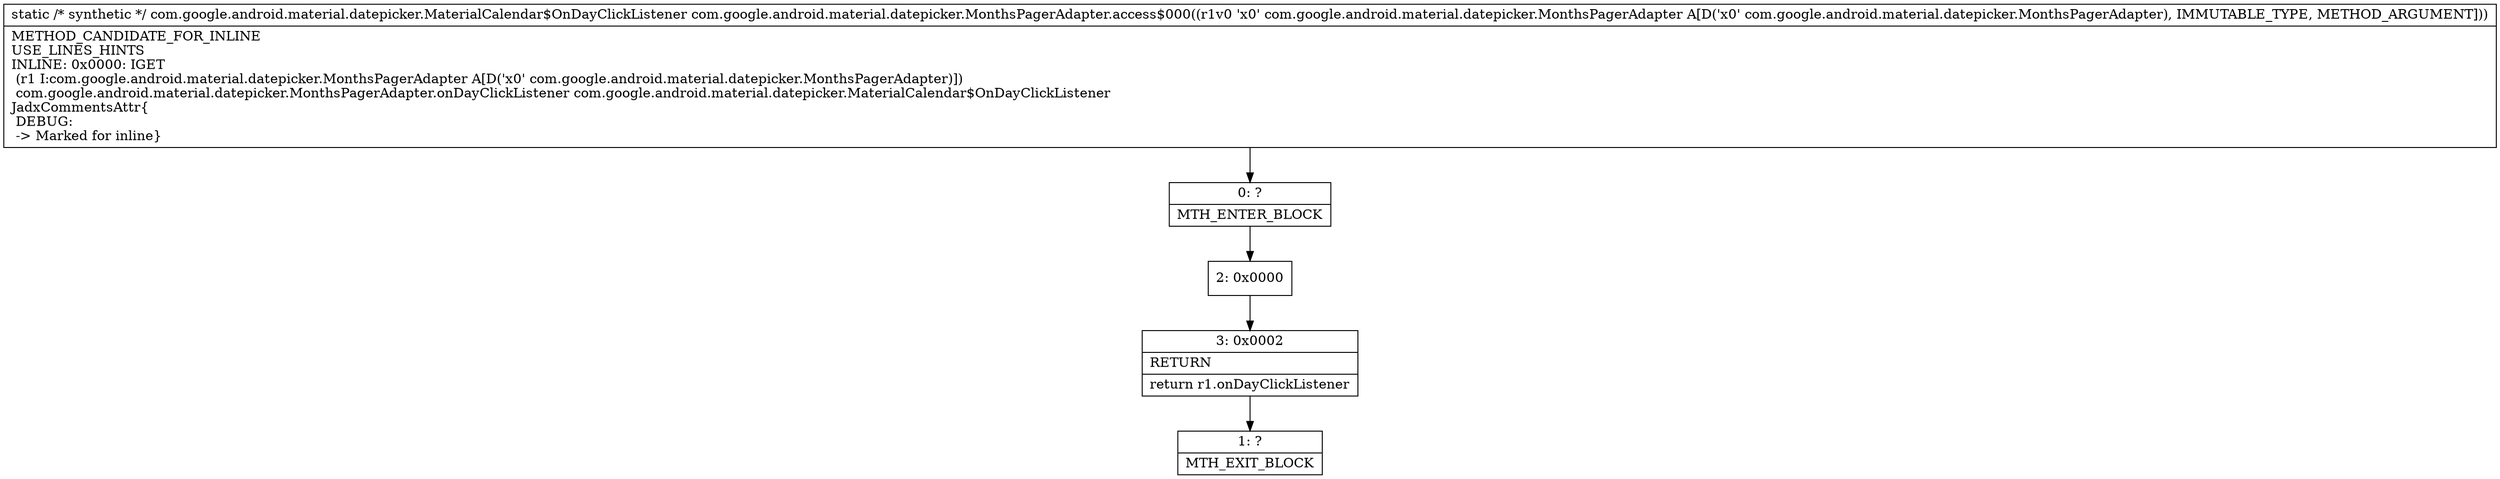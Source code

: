 digraph "CFG forcom.google.android.material.datepicker.MonthsPagerAdapter.access$000(Lcom\/google\/android\/material\/datepicker\/MonthsPagerAdapter;)Lcom\/google\/android\/material\/datepicker\/MaterialCalendar$OnDayClickListener;" {
Node_0 [shape=record,label="{0\:\ ?|MTH_ENTER_BLOCK\l}"];
Node_2 [shape=record,label="{2\:\ 0x0000}"];
Node_3 [shape=record,label="{3\:\ 0x0002|RETURN\l|return r1.onDayClickListener\l}"];
Node_1 [shape=record,label="{1\:\ ?|MTH_EXIT_BLOCK\l}"];
MethodNode[shape=record,label="{static \/* synthetic *\/ com.google.android.material.datepicker.MaterialCalendar$OnDayClickListener com.google.android.material.datepicker.MonthsPagerAdapter.access$000((r1v0 'x0' com.google.android.material.datepicker.MonthsPagerAdapter A[D('x0' com.google.android.material.datepicker.MonthsPagerAdapter), IMMUTABLE_TYPE, METHOD_ARGUMENT]))  | METHOD_CANDIDATE_FOR_INLINE\lUSE_LINES_HINTS\lINLINE: 0x0000: IGET  \l  (r1 I:com.google.android.material.datepicker.MonthsPagerAdapter A[D('x0' com.google.android.material.datepicker.MonthsPagerAdapter)])\l com.google.android.material.datepicker.MonthsPagerAdapter.onDayClickListener com.google.android.material.datepicker.MaterialCalendar$OnDayClickListener\lJadxCommentsAttr\{\l DEBUG: \l \-\> Marked for inline\}\l}"];
MethodNode -> Node_0;Node_0 -> Node_2;
Node_2 -> Node_3;
Node_3 -> Node_1;
}

